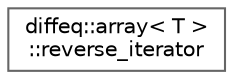 digraph "Graphical Class Hierarchy"
{
 // LATEX_PDF_SIZE
  bgcolor="transparent";
  edge [fontname=Helvetica,fontsize=10,labelfontname=Helvetica,labelfontsize=10];
  node [fontname=Helvetica,fontsize=10,shape=box,height=0.2,width=0.4];
  rankdir="LR";
  Node0 [id="Node000000",label="diffeq::array\< T \>\l::reverse_iterator",height=0.2,width=0.4,color="grey40", fillcolor="white", style="filled",URL="$classdiffeq_1_1array_1_1reverse__iterator.html",tooltip="STL iterator class."];
}

